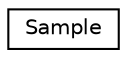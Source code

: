 digraph "Graphical Class Hierarchy"
{
 // LATEX_PDF_SIZE
  edge [fontname="Helvetica",fontsize="10",labelfontname="Helvetica",labelfontsize="10"];
  node [fontname="Helvetica",fontsize="10",shape=record];
  rankdir="LR";
  Node0 [label="Sample",height=0.2,width=0.4,color="black", fillcolor="white", style="filled",URL="$struct_sample.html",tooltip="holds parsed data"];
}
